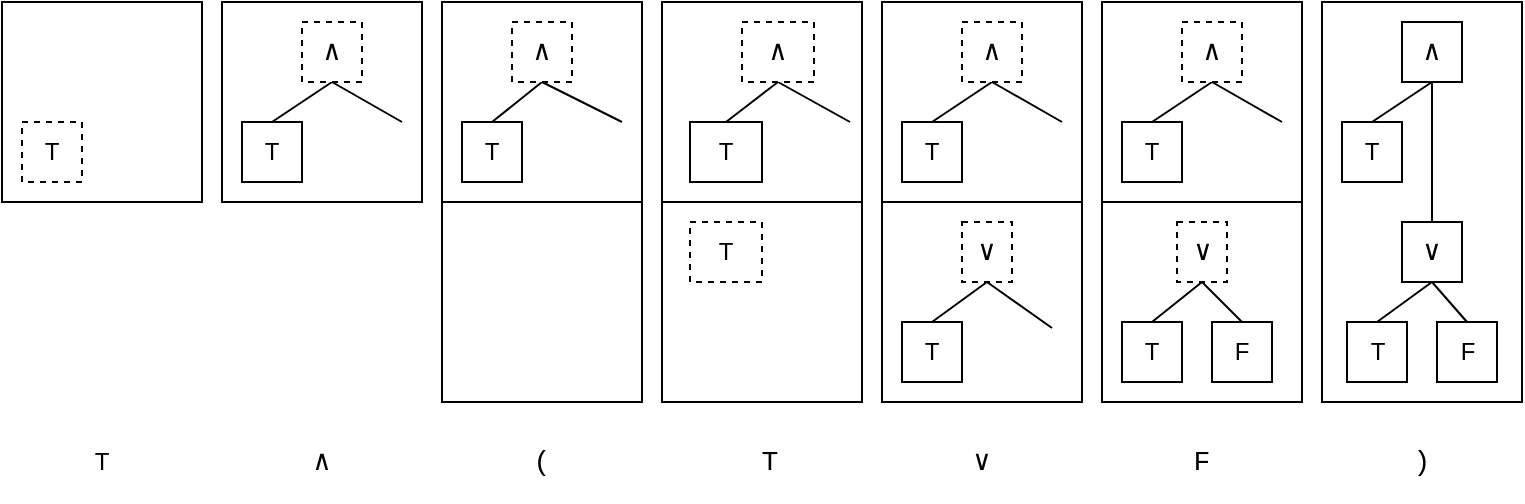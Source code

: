 <mxfile version="20.2.7" type="device"><diagram id="2y-SBYHsmif5BpIC6UuA" name="Page-1"><mxGraphModel dx="1673" dy="981" grid="1" gridSize="10" guides="1" tooltips="1" connect="1" arrows="1" fold="1" page="1" pageScale="1" pageWidth="827" pageHeight="1169" math="0" shadow="0"><root><mxCell id="0"/><mxCell id="1" parent="0"/><mxCell id="2gsvqG8CA4a86xmtOAVt-54" value="" style="rounded=0;whiteSpace=wrap;html=1;" vertex="1" parent="1"><mxGeometry x="360" y="130" width="100" height="100" as="geometry"/></mxCell><mxCell id="2gsvqG8CA4a86xmtOAVt-53" value="" style="rounded=0;whiteSpace=wrap;html=1;" vertex="1" parent="1"><mxGeometry x="360" y="30" width="100" height="100" as="geometry"/></mxCell><mxCell id="2gsvqG8CA4a86xmtOAVt-19" value="" style="rounded=0;whiteSpace=wrap;html=1;" vertex="1" parent="1"><mxGeometry x="30" y="30" width="100" height="100" as="geometry"/></mxCell><mxCell id="2gsvqG8CA4a86xmtOAVt-18" value="" style="rounded=0;whiteSpace=wrap;html=1;" vertex="1" parent="1"><mxGeometry x="140" y="30" width="100" height="100" as="geometry"/></mxCell><mxCell id="2gsvqG8CA4a86xmtOAVt-10" value="" style="rounded=0;whiteSpace=wrap;html=1;" vertex="1" parent="1"><mxGeometry x="250" y="30" width="100" height="100" as="geometry"/></mxCell><mxCell id="2gsvqG8CA4a86xmtOAVt-1" value="T" style="rounded=0;whiteSpace=wrap;html=1;dashed=1;" vertex="1" parent="1"><mxGeometry x="40" y="90" width="30" height="30" as="geometry"/></mxCell><mxCell id="2gsvqG8CA4a86xmtOAVt-2" value="T" style="rounded=0;whiteSpace=wrap;html=1;" vertex="1" parent="1"><mxGeometry x="150" y="90" width="30" height="30" as="geometry"/></mxCell><mxCell id="2gsvqG8CA4a86xmtOAVt-4" style="rounded=0;orthogonalLoop=1;jettySize=auto;html=1;exitX=0.5;exitY=1;exitDx=0;exitDy=0;entryX=0.5;entryY=0;entryDx=0;entryDy=0;endArrow=none;endFill=0;" edge="1" parent="1" source="2gsvqG8CA4a86xmtOAVt-3" target="2gsvqG8CA4a86xmtOAVt-2"><mxGeometry relative="1" as="geometry"/></mxCell><mxCell id="2gsvqG8CA4a86xmtOAVt-5" style="edgeStyle=none;rounded=0;orthogonalLoop=1;jettySize=auto;html=1;exitX=0.5;exitY=1;exitDx=0;exitDy=0;endArrow=none;endFill=0;" edge="1" parent="1" source="2gsvqG8CA4a86xmtOAVt-3"><mxGeometry relative="1" as="geometry"><mxPoint x="230" y="90" as="targetPoint"/></mxGeometry></mxCell><mxCell id="2gsvqG8CA4a86xmtOAVt-3" value="&lt;span style=&quot;color: rgb(0, 0, 0); font-family: Consolas, &amp;quot;Courier New&amp;quot;, monospace; font-size: 14px; font-style: normal; font-variant-ligatures: normal; font-variant-caps: normal; font-weight: 400; letter-spacing: normal; orphans: 2; text-align: center; text-indent: 0px; text-transform: none; widows: 2; word-spacing: 0px; -webkit-text-stroke-width: 0px; background-color: rgb(255, 255, 255); text-decoration-thickness: initial; text-decoration-style: initial; text-decoration-color: initial; float: none; display: inline !important;&quot;&gt;∧&lt;/span&gt;" style="rounded=0;whiteSpace=wrap;html=1;dashed=1;" vertex="1" parent="1"><mxGeometry x="180" y="40" width="30" height="30" as="geometry"/></mxCell><mxCell id="2gsvqG8CA4a86xmtOAVt-6" value="T" style="rounded=0;whiteSpace=wrap;html=1;" vertex="1" parent="1"><mxGeometry x="260" y="90" width="30" height="30" as="geometry"/></mxCell><mxCell id="2gsvqG8CA4a86xmtOAVt-7" style="rounded=0;orthogonalLoop=1;jettySize=auto;html=1;exitX=0.5;exitY=1;exitDx=0;exitDy=0;entryX=0.5;entryY=0;entryDx=0;entryDy=0;endArrow=none;endFill=0;" edge="1" parent="1" source="2gsvqG8CA4a86xmtOAVt-9" target="2gsvqG8CA4a86xmtOAVt-6"><mxGeometry relative="1" as="geometry"/></mxCell><mxCell id="2gsvqG8CA4a86xmtOAVt-8" style="edgeStyle=none;rounded=0;orthogonalLoop=1;jettySize=auto;html=1;exitX=0.5;exitY=1;exitDx=0;exitDy=0;endArrow=none;endFill=0;" edge="1" parent="1" source="2gsvqG8CA4a86xmtOAVt-9"><mxGeometry relative="1" as="geometry"><mxPoint x="340" y="90" as="targetPoint"/></mxGeometry></mxCell><mxCell id="2gsvqG8CA4a86xmtOAVt-9" value="&lt;span style=&quot;color: rgb(0, 0, 0); font-family: Consolas, &amp;quot;Courier New&amp;quot;, monospace; font-size: 14px; font-style: normal; font-variant-ligatures: normal; font-variant-caps: normal; font-weight: 400; letter-spacing: normal; orphans: 2; text-align: center; text-indent: 0px; text-transform: none; widows: 2; word-spacing: 0px; -webkit-text-stroke-width: 0px; background-color: rgb(255, 255, 255); text-decoration-thickness: initial; text-decoration-style: initial; text-decoration-color: initial; float: none; display: inline !important;&quot;&gt;∧&lt;/span&gt;" style="rounded=0;whiteSpace=wrap;html=1;dashed=1;" vertex="1" parent="1"><mxGeometry x="285" y="40" width="30" height="30" as="geometry"/></mxCell><mxCell id="2gsvqG8CA4a86xmtOAVt-12" value="T" style="rounded=0;whiteSpace=wrap;html=1;" vertex="1" parent="1"><mxGeometry x="374" y="90" width="36" height="30" as="geometry"/></mxCell><mxCell id="2gsvqG8CA4a86xmtOAVt-13" style="rounded=0;orthogonalLoop=1;jettySize=auto;html=1;exitX=0.5;exitY=1;exitDx=0;exitDy=0;entryX=0.5;entryY=0;entryDx=0;entryDy=0;endArrow=none;endFill=0;" edge="1" parent="1" source="2gsvqG8CA4a86xmtOAVt-15" target="2gsvqG8CA4a86xmtOAVt-12"><mxGeometry relative="1" as="geometry"/></mxCell><mxCell id="2gsvqG8CA4a86xmtOAVt-14" style="edgeStyle=none;rounded=0;orthogonalLoop=1;jettySize=auto;html=1;exitX=0.5;exitY=1;exitDx=0;exitDy=0;endArrow=none;endFill=0;" edge="1" parent="1" source="2gsvqG8CA4a86xmtOAVt-15"><mxGeometry relative="1" as="geometry"><mxPoint x="454" y="90" as="targetPoint"/></mxGeometry></mxCell><mxCell id="2gsvqG8CA4a86xmtOAVt-15" value="&lt;span style=&quot;color: rgb(0, 0, 0); font-family: Consolas, &amp;quot;Courier New&amp;quot;, monospace; font-size: 14px; font-style: normal; font-variant-ligatures: normal; font-variant-caps: normal; font-weight: 400; letter-spacing: normal; orphans: 2; text-align: center; text-indent: 0px; text-transform: none; widows: 2; word-spacing: 0px; -webkit-text-stroke-width: 0px; background-color: rgb(255, 255, 255); text-decoration-thickness: initial; text-decoration-style: initial; text-decoration-color: initial; float: none; display: inline !important;&quot;&gt;∧&lt;/span&gt;" style="rounded=0;whiteSpace=wrap;html=1;dashed=1;" vertex="1" parent="1"><mxGeometry x="400" y="40" width="36" height="30" as="geometry"/></mxCell><mxCell id="2gsvqG8CA4a86xmtOAVt-20" value="" style="rounded=0;whiteSpace=wrap;html=1;" vertex="1" parent="1"><mxGeometry x="250" y="130" width="100" height="100" as="geometry"/></mxCell><mxCell id="2gsvqG8CA4a86xmtOAVt-22" value="T" style="rounded=0;whiteSpace=wrap;html=1;dashed=1;" vertex="1" parent="1"><mxGeometry x="374" y="140" width="36" height="30" as="geometry"/></mxCell><mxCell id="2gsvqG8CA4a86xmtOAVt-23" value="T" style="rounded=0;whiteSpace=wrap;html=1;dashed=1;strokeColor=none;" vertex="1" parent="1"><mxGeometry x="30" y="240" width="100" height="40" as="geometry"/></mxCell><mxCell id="2gsvqG8CA4a86xmtOAVt-24" value="&lt;span style=&quot;font-family: Consolas, &amp;quot;Courier New&amp;quot;, monospace; font-size: 14px; background-color: rgb(255, 255, 255);&quot;&gt;∧&lt;/span&gt;" style="rounded=0;whiteSpace=wrap;html=1;dashed=1;strokeColor=none;" vertex="1" parent="1"><mxGeometry x="140" y="240" width="100" height="40" as="geometry"/></mxCell><mxCell id="2gsvqG8CA4a86xmtOAVt-25" value="&lt;span style=&quot;font-family: Consolas, &amp;quot;Courier New&amp;quot;, monospace; font-size: 14px; background-color: rgb(255, 255, 255);&quot;&gt;(&lt;/span&gt;" style="rounded=0;whiteSpace=wrap;html=1;dashed=1;strokeColor=none;" vertex="1" parent="1"><mxGeometry x="250" y="240" width="100" height="40" as="geometry"/></mxCell><mxCell id="2gsvqG8CA4a86xmtOAVt-26" value="&lt;span style=&quot;font-family: Consolas, &amp;quot;Courier New&amp;quot;, monospace; font-size: 14px; background-color: rgb(255, 255, 255);&quot;&gt;T&lt;/span&gt;" style="rounded=0;whiteSpace=wrap;html=1;dashed=1;strokeColor=none;" vertex="1" parent="1"><mxGeometry x="364" y="240" width="100" height="40" as="geometry"/></mxCell><mxCell id="2gsvqG8CA4a86xmtOAVt-27" value="&lt;span style=&quot;color: rgb(0, 0, 0); font-family: Consolas, &amp;quot;Courier New&amp;quot;, monospace; font-size: 14px; font-style: normal; font-variant-ligatures: normal; font-variant-caps: normal; font-weight: 400; letter-spacing: normal; orphans: 2; text-align: center; text-indent: 0px; text-transform: none; widows: 2; word-spacing: 0px; -webkit-text-stroke-width: 0px; background-color: rgb(255, 255, 255); text-decoration-thickness: initial; text-decoration-style: initial; text-decoration-color: initial; float: none; display: inline !important;&quot;&gt;∨&lt;/span&gt;" style="rounded=0;whiteSpace=wrap;html=1;dashed=1;strokeColor=none;" vertex="1" parent="1"><mxGeometry x="470" y="240" width="100" height="40" as="geometry"/></mxCell><mxCell id="2gsvqG8CA4a86xmtOAVt-28" value="" style="rounded=0;whiteSpace=wrap;html=1;" vertex="1" parent="1"><mxGeometry x="470" y="30" width="100" height="100" as="geometry"/></mxCell><mxCell id="2gsvqG8CA4a86xmtOAVt-29" value="T" style="rounded=0;whiteSpace=wrap;html=1;" vertex="1" parent="1"><mxGeometry x="480" y="90" width="30" height="30" as="geometry"/></mxCell><mxCell id="2gsvqG8CA4a86xmtOAVt-30" style="rounded=0;orthogonalLoop=1;jettySize=auto;html=1;exitX=0.5;exitY=1;exitDx=0;exitDy=0;entryX=0.5;entryY=0;entryDx=0;entryDy=0;endArrow=none;endFill=0;" edge="1" source="2gsvqG8CA4a86xmtOAVt-32" target="2gsvqG8CA4a86xmtOAVt-29" parent="1"><mxGeometry relative="1" as="geometry"/></mxCell><mxCell id="2gsvqG8CA4a86xmtOAVt-31" style="edgeStyle=none;rounded=0;orthogonalLoop=1;jettySize=auto;html=1;exitX=0.5;exitY=1;exitDx=0;exitDy=0;endArrow=none;endFill=0;" edge="1" source="2gsvqG8CA4a86xmtOAVt-32" parent="1"><mxGeometry relative="1" as="geometry"><mxPoint x="560" y="90" as="targetPoint"/></mxGeometry></mxCell><mxCell id="2gsvqG8CA4a86xmtOAVt-32" value="&lt;span style=&quot;color: rgb(0, 0, 0); font-family: Consolas, &amp;quot;Courier New&amp;quot;, monospace; font-size: 14px; font-style: normal; font-variant-ligatures: normal; font-variant-caps: normal; font-weight: 400; letter-spacing: normal; orphans: 2; text-align: center; text-indent: 0px; text-transform: none; widows: 2; word-spacing: 0px; -webkit-text-stroke-width: 0px; background-color: rgb(255, 255, 255); text-decoration-thickness: initial; text-decoration-style: initial; text-decoration-color: initial; float: none; display: inline !important;&quot;&gt;∧&lt;/span&gt;" style="rounded=0;whiteSpace=wrap;html=1;dashed=1;" vertex="1" parent="1"><mxGeometry x="510" y="40" width="30" height="30" as="geometry"/></mxCell><mxCell id="2gsvqG8CA4a86xmtOAVt-33" value="T" style="rounded=0;whiteSpace=wrap;html=1;dashed=1;" vertex="1" parent="1"><mxGeometry x="480" y="140" width="40" height="30" as="geometry"/></mxCell><mxCell id="2gsvqG8CA4a86xmtOAVt-34" value="" style="rounded=0;whiteSpace=wrap;html=1;" vertex="1" parent="1"><mxGeometry x="470" y="130" width="100" height="100" as="geometry"/></mxCell><mxCell id="2gsvqG8CA4a86xmtOAVt-35" value="T" style="rounded=0;whiteSpace=wrap;html=1;" vertex="1" parent="1"><mxGeometry x="480" y="190" width="30" height="30" as="geometry"/></mxCell><mxCell id="2gsvqG8CA4a86xmtOAVt-37" style="edgeStyle=none;rounded=0;orthogonalLoop=1;jettySize=auto;html=1;exitX=0.5;exitY=1;exitDx=0;exitDy=0;entryX=0.5;entryY=0;entryDx=0;entryDy=0;endArrow=none;endFill=0;" edge="1" parent="1" source="2gsvqG8CA4a86xmtOAVt-36" target="2gsvqG8CA4a86xmtOAVt-35"><mxGeometry relative="1" as="geometry"/></mxCell><mxCell id="2gsvqG8CA4a86xmtOAVt-39" style="edgeStyle=none;rounded=0;orthogonalLoop=1;jettySize=auto;html=1;exitX=0.5;exitY=1;exitDx=0;exitDy=0;endArrow=none;endFill=0;" edge="1" parent="1" source="2gsvqG8CA4a86xmtOAVt-36"><mxGeometry relative="1" as="geometry"><mxPoint x="555" y="193" as="targetPoint"/></mxGeometry></mxCell><mxCell id="2gsvqG8CA4a86xmtOAVt-36" value="&lt;span style=&quot;font-family: Consolas, &amp;quot;Courier New&amp;quot;, monospace; font-size: 14px; background-color: rgb(255, 255, 255);&quot;&gt;∨&lt;/span&gt;" style="rounded=0;whiteSpace=wrap;html=1;dashed=1;" vertex="1" parent="1"><mxGeometry x="510" y="140" width="25" height="30" as="geometry"/></mxCell><mxCell id="2gsvqG8CA4a86xmtOAVt-40" value="&lt;span style=&quot;color: rgb(0, 0, 0); font-family: Consolas, &amp;quot;Courier New&amp;quot;, monospace; font-size: 14px; font-style: normal; font-variant-ligatures: normal; font-variant-caps: normal; font-weight: 400; letter-spacing: normal; orphans: 2; text-align: center; text-indent: 0px; text-transform: none; widows: 2; word-spacing: 0px; -webkit-text-stroke-width: 0px; background-color: rgb(255, 255, 255); text-decoration-thickness: initial; text-decoration-style: initial; text-decoration-color: initial; float: none; display: inline !important;&quot;&gt;F&lt;/span&gt;" style="rounded=0;whiteSpace=wrap;html=1;dashed=1;strokeColor=none;" vertex="1" parent="1"><mxGeometry x="580" y="240" width="100" height="40" as="geometry"/></mxCell><mxCell id="2gsvqG8CA4a86xmtOAVt-41" value="" style="rounded=0;whiteSpace=wrap;html=1;" vertex="1" parent="1"><mxGeometry x="580" y="30" width="100" height="100" as="geometry"/></mxCell><mxCell id="2gsvqG8CA4a86xmtOAVt-42" value="T" style="rounded=0;whiteSpace=wrap;html=1;" vertex="1" parent="1"><mxGeometry x="590" y="90" width="30" height="30" as="geometry"/></mxCell><mxCell id="2gsvqG8CA4a86xmtOAVt-43" style="rounded=0;orthogonalLoop=1;jettySize=auto;html=1;exitX=0.5;exitY=1;exitDx=0;exitDy=0;entryX=0.5;entryY=0;entryDx=0;entryDy=0;endArrow=none;endFill=0;" edge="1" source="2gsvqG8CA4a86xmtOAVt-45" target="2gsvqG8CA4a86xmtOAVt-42" parent="1"><mxGeometry relative="1" as="geometry"/></mxCell><mxCell id="2gsvqG8CA4a86xmtOAVt-44" style="edgeStyle=none;rounded=0;orthogonalLoop=1;jettySize=auto;html=1;exitX=0.5;exitY=1;exitDx=0;exitDy=0;endArrow=none;endFill=0;" edge="1" source="2gsvqG8CA4a86xmtOAVt-45" parent="1"><mxGeometry relative="1" as="geometry"><mxPoint x="670" y="90" as="targetPoint"/></mxGeometry></mxCell><mxCell id="2gsvqG8CA4a86xmtOAVt-45" value="&lt;span style=&quot;color: rgb(0, 0, 0); font-family: Consolas, &amp;quot;Courier New&amp;quot;, monospace; font-size: 14px; font-style: normal; font-variant-ligatures: normal; font-variant-caps: normal; font-weight: 400; letter-spacing: normal; orphans: 2; text-align: center; text-indent: 0px; text-transform: none; widows: 2; word-spacing: 0px; -webkit-text-stroke-width: 0px; background-color: rgb(255, 255, 255); text-decoration-thickness: initial; text-decoration-style: initial; text-decoration-color: initial; float: none; display: inline !important;&quot;&gt;∧&lt;/span&gt;" style="rounded=0;whiteSpace=wrap;html=1;dashed=1;" vertex="1" parent="1"><mxGeometry x="620" y="40" width="30" height="30" as="geometry"/></mxCell><mxCell id="2gsvqG8CA4a86xmtOAVt-46" value="T" style="rounded=0;whiteSpace=wrap;html=1;dashed=1;" vertex="1" parent="1"><mxGeometry x="590" y="140" width="40" height="30" as="geometry"/></mxCell><mxCell id="2gsvqG8CA4a86xmtOAVt-47" value="" style="rounded=0;whiteSpace=wrap;html=1;" vertex="1" parent="1"><mxGeometry x="580" y="130" width="100" height="100" as="geometry"/></mxCell><mxCell id="2gsvqG8CA4a86xmtOAVt-55" style="edgeStyle=none;rounded=0;orthogonalLoop=1;jettySize=auto;html=1;exitX=1;exitY=0.5;exitDx=0;exitDy=0;endArrow=none;endFill=0;" edge="1" parent="1" source="2gsvqG8CA4a86xmtOAVt-29" target="2gsvqG8CA4a86xmtOAVt-29"><mxGeometry relative="1" as="geometry"/></mxCell><mxCell id="2gsvqG8CA4a86xmtOAVt-57" value="T" style="rounded=0;whiteSpace=wrap;html=1;" vertex="1" parent="1"><mxGeometry x="590" y="190" width="30" height="30" as="geometry"/></mxCell><mxCell id="2gsvqG8CA4a86xmtOAVt-58" style="edgeStyle=none;rounded=0;orthogonalLoop=1;jettySize=auto;html=1;exitX=0.5;exitY=1;exitDx=0;exitDy=0;entryX=0.5;entryY=0;entryDx=0;entryDy=0;endArrow=none;endFill=0;" edge="1" parent="1" source="2gsvqG8CA4a86xmtOAVt-60" target="2gsvqG8CA4a86xmtOAVt-57"><mxGeometry relative="1" as="geometry"/></mxCell><mxCell id="2gsvqG8CA4a86xmtOAVt-59" style="edgeStyle=none;rounded=0;orthogonalLoop=1;jettySize=auto;html=1;exitX=0.5;exitY=1;exitDx=0;exitDy=0;endArrow=none;endFill=0;entryX=0.5;entryY=0;entryDx=0;entryDy=0;" edge="1" parent="1" source="2gsvqG8CA4a86xmtOAVt-60" target="2gsvqG8CA4a86xmtOAVt-61"><mxGeometry relative="1" as="geometry"><mxPoint x="665" y="193" as="targetPoint"/></mxGeometry></mxCell><mxCell id="2gsvqG8CA4a86xmtOAVt-60" value="&lt;span style=&quot;font-family: Consolas, &amp;quot;Courier New&amp;quot;, monospace; font-size: 14px; background-color: rgb(255, 255, 255);&quot;&gt;∨&lt;/span&gt;" style="rounded=0;whiteSpace=wrap;html=1;dashed=1;" vertex="1" parent="1"><mxGeometry x="617.5" y="140" width="25" height="30" as="geometry"/></mxCell><mxCell id="2gsvqG8CA4a86xmtOAVt-61" value="F" style="rounded=0;whiteSpace=wrap;html=1;" vertex="1" parent="1"><mxGeometry x="635" y="190" width="30" height="30" as="geometry"/></mxCell><mxCell id="2gsvqG8CA4a86xmtOAVt-64" value="&lt;span style=&quot;font-family: Consolas, &amp;quot;Courier New&amp;quot;, monospace; font-size: 14px; background-color: rgb(255, 255, 255);&quot;&gt;)&lt;/span&gt;" style="rounded=0;whiteSpace=wrap;html=1;dashed=1;strokeColor=none;" vertex="1" parent="1"><mxGeometry x="690" y="240" width="100" height="40" as="geometry"/></mxCell><mxCell id="2gsvqG8CA4a86xmtOAVt-65" value="" style="rounded=0;whiteSpace=wrap;html=1;" vertex="1" parent="1"><mxGeometry x="690" y="30" width="100" height="200" as="geometry"/></mxCell><mxCell id="2gsvqG8CA4a86xmtOAVt-66" value="T" style="rounded=0;whiteSpace=wrap;html=1;" vertex="1" parent="1"><mxGeometry x="700" y="90" width="30" height="30" as="geometry"/></mxCell><mxCell id="2gsvqG8CA4a86xmtOAVt-67" style="rounded=0;orthogonalLoop=1;jettySize=auto;html=1;exitX=0.5;exitY=1;exitDx=0;exitDy=0;entryX=0.5;entryY=0;entryDx=0;entryDy=0;endArrow=none;endFill=0;" edge="1" source="2gsvqG8CA4a86xmtOAVt-69" target="2gsvqG8CA4a86xmtOAVt-66" parent="1"><mxGeometry relative="1" as="geometry"/></mxCell><mxCell id="2gsvqG8CA4a86xmtOAVt-76" style="edgeStyle=none;rounded=0;orthogonalLoop=1;jettySize=auto;html=1;exitX=0.5;exitY=1;exitDx=0;exitDy=0;entryX=0.5;entryY=0;entryDx=0;entryDy=0;endArrow=none;endFill=0;" edge="1" parent="1" source="2gsvqG8CA4a86xmtOAVt-69" target="2gsvqG8CA4a86xmtOAVt-74"><mxGeometry relative="1" as="geometry"/></mxCell><mxCell id="2gsvqG8CA4a86xmtOAVt-69" value="&lt;span style=&quot;color: rgb(0, 0, 0); font-family: Consolas, &amp;quot;Courier New&amp;quot;, monospace; font-size: 14px; font-style: normal; font-variant-ligatures: normal; font-variant-caps: normal; font-weight: 400; letter-spacing: normal; orphans: 2; text-align: center; text-indent: 0px; text-transform: none; widows: 2; word-spacing: 0px; -webkit-text-stroke-width: 0px; background-color: rgb(255, 255, 255); text-decoration-thickness: initial; text-decoration-style: initial; text-decoration-color: initial; float: none; display: inline !important;&quot;&gt;∧&lt;/span&gt;" style="rounded=0;whiteSpace=wrap;html=1;" vertex="1" parent="1"><mxGeometry x="730" y="40" width="30" height="30" as="geometry"/></mxCell><mxCell id="2gsvqG8CA4a86xmtOAVt-71" value="T" style="rounded=0;whiteSpace=wrap;html=1;" vertex="1" parent="1"><mxGeometry x="702.5" y="190" width="30" height="30" as="geometry"/></mxCell><mxCell id="2gsvqG8CA4a86xmtOAVt-72" style="edgeStyle=none;rounded=0;orthogonalLoop=1;jettySize=auto;html=1;exitX=0.5;exitY=1;exitDx=0;exitDy=0;entryX=0.5;entryY=0;entryDx=0;entryDy=0;endArrow=none;endFill=0;" edge="1" source="2gsvqG8CA4a86xmtOAVt-74" target="2gsvqG8CA4a86xmtOAVt-71" parent="1"><mxGeometry relative="1" as="geometry"/></mxCell><mxCell id="2gsvqG8CA4a86xmtOAVt-73" style="edgeStyle=none;rounded=0;orthogonalLoop=1;jettySize=auto;html=1;exitX=0.5;exitY=1;exitDx=0;exitDy=0;endArrow=none;endFill=0;entryX=0.5;entryY=0;entryDx=0;entryDy=0;" edge="1" source="2gsvqG8CA4a86xmtOAVt-74" target="2gsvqG8CA4a86xmtOAVt-75" parent="1"><mxGeometry relative="1" as="geometry"><mxPoint x="777.5" y="193" as="targetPoint"/></mxGeometry></mxCell><mxCell id="2gsvqG8CA4a86xmtOAVt-74" value="&lt;span style=&quot;font-family: Consolas, &amp;quot;Courier New&amp;quot;, monospace; font-size: 14px; background-color: rgb(255, 255, 255);&quot;&gt;∨&lt;/span&gt;" style="rounded=0;whiteSpace=wrap;html=1;" vertex="1" parent="1"><mxGeometry x="730" y="140" width="30" height="30" as="geometry"/></mxCell><mxCell id="2gsvqG8CA4a86xmtOAVt-75" value="F" style="rounded=0;whiteSpace=wrap;html=1;" vertex="1" parent="1"><mxGeometry x="747.5" y="190" width="30" height="30" as="geometry"/></mxCell></root></mxGraphModel></diagram></mxfile>